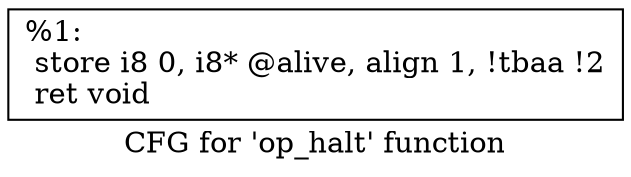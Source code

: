 digraph "CFG for 'op_halt' function" {
	label="CFG for 'op_halt' function";

	Node0x7f8ef0d42a50 [shape=record,label="{%1:\l  store i8 0, i8* @alive, align 1, !tbaa !2\l  ret void\l}"];
}
